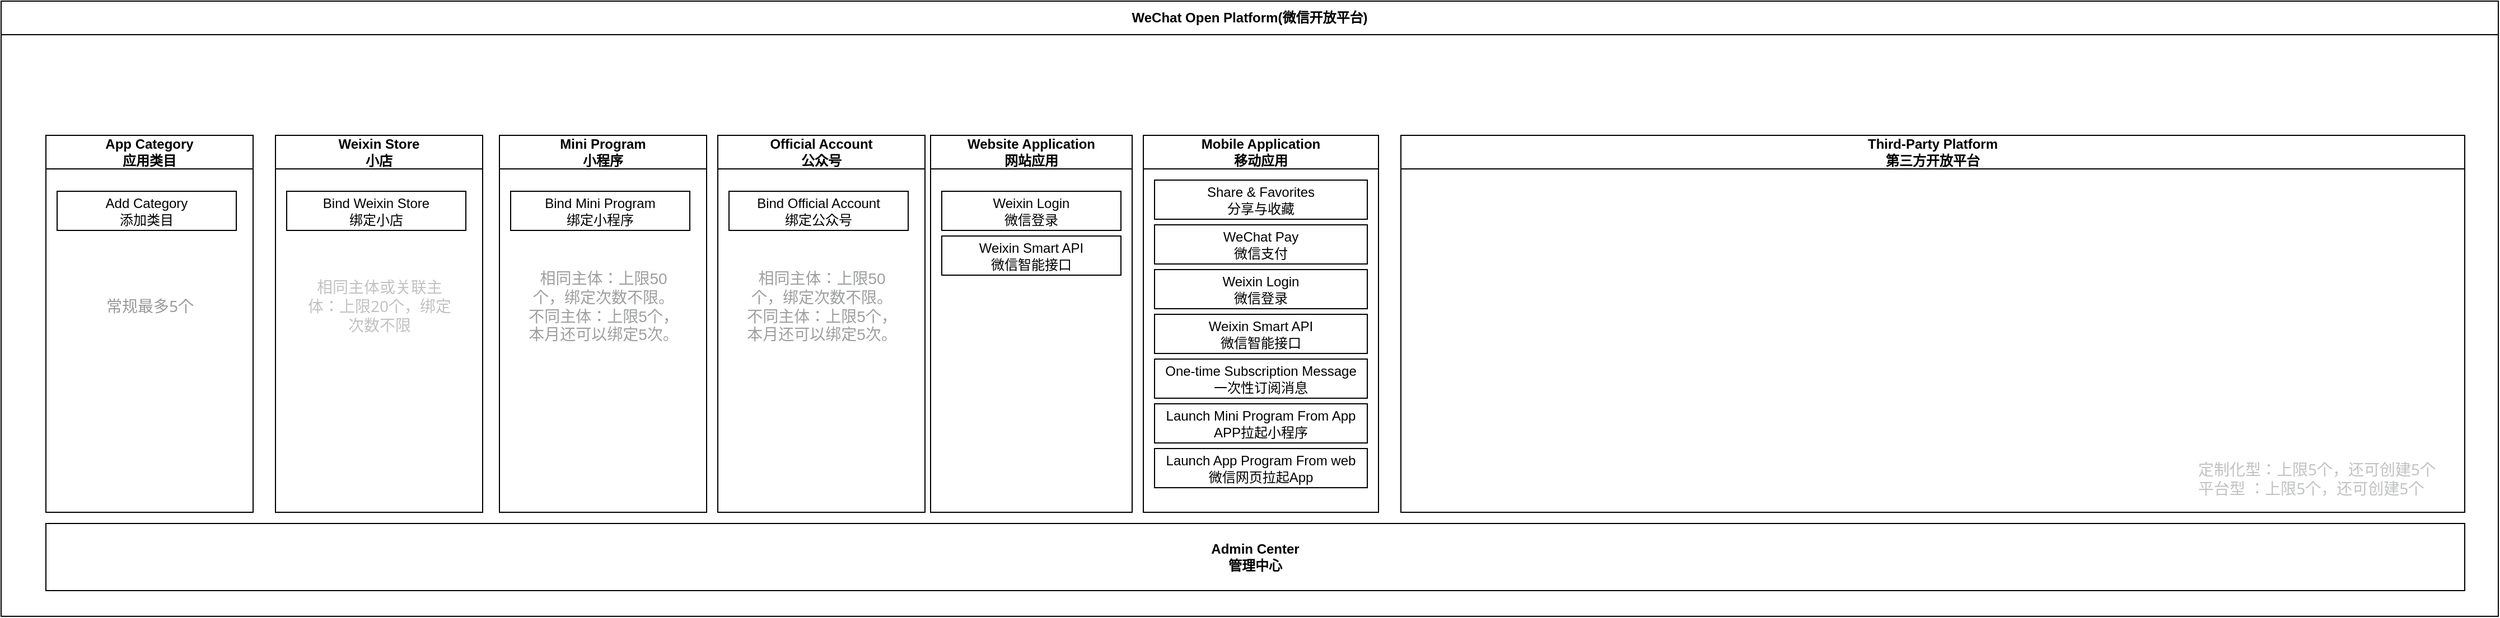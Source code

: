 <mxfile version="24.7.17">
  <diagram name="Page-1" id="6DLZNbmaYd7OtqTt1ENY">
    <mxGraphModel dx="2868" dy="1688" grid="1" gridSize="10" guides="1" tooltips="1" connect="1" arrows="1" fold="1" page="1" pageScale="1" pageWidth="850" pageHeight="1100" math="0" shadow="0">
      <root>
        <mxCell id="0" />
        <mxCell id="1" parent="0" />
        <mxCell id="woT45dPD0n1-kRW0Hlq9-2" value="WeChat Open Platform(&lt;span style=&quot;background-color: initial;&quot;&gt;微信开放平台)&lt;/span&gt;" style="swimlane;whiteSpace=wrap;html=1;startSize=30;flipH=1;" vertex="1" parent="1">
          <mxGeometry x="100" y="100" width="2230" height="550" as="geometry" />
        </mxCell>
        <mxCell id="woT45dPD0n1-kRW0Hlq9-6" value="&lt;b&gt;Admin Center&lt;/b&gt;&lt;div&gt;&lt;b&gt;管理中心&lt;/b&gt;&lt;/div&gt;" style="rounded=0;whiteSpace=wrap;html=1;" vertex="1" parent="woT45dPD0n1-kRW0Hlq9-2">
          <mxGeometry x="40" y="467" width="2160" height="60" as="geometry" />
        </mxCell>
        <mxCell id="woT45dPD0n1-kRW0Hlq9-14" value="Third-Party Platform&lt;div style=&quot;&quot;&gt;第三方开放平台&lt;/div&gt;" style="swimlane;whiteSpace=wrap;html=1;startSize=30;" vertex="1" parent="woT45dPD0n1-kRW0Hlq9-2">
          <mxGeometry x="1250" y="120" width="950" height="337" as="geometry" />
        </mxCell>
        <mxCell id="woT45dPD0n1-kRW0Hlq9-47" value="&lt;span data-v-1a1416e5=&quot;&quot; style=&quot;margin: 0px; padding: 0px; outline: 0px; color: rgb(193, 194, 195); font-family: -apple-system-font, &amp;quot;system-ui&amp;quot;, &amp;quot;Helvetica Neue&amp;quot;, &amp;quot;PingFang SC&amp;quot;, &amp;quot;Hiragino Sans GB&amp;quot;, &amp;quot;Microsoft YaHei UI&amp;quot;, &amp;quot;Microsoft YaHei&amp;quot;, Arial, sans-serif; font-size: 14px;&quot;&gt;定制化型：上限5个，还可创建5个&lt;/span&gt;&lt;br data-v-1a1416e5=&quot;&quot; style=&quot;margin: 0px; padding: 0px; outline: 0px; color: rgb(193, 194, 195); font-family: -apple-system-font, &amp;quot;system-ui&amp;quot;, &amp;quot;Helvetica Neue&amp;quot;, &amp;quot;PingFang SC&amp;quot;, &amp;quot;Hiragino Sans GB&amp;quot;, &amp;quot;Microsoft YaHei UI&amp;quot;, &amp;quot;Microsoft YaHei&amp;quot;, Arial, sans-serif; font-size: 14px;&quot;&gt;&lt;span data-v-1a1416e5=&quot;&quot; style=&quot;margin: 0px; padding: 0px; outline: 0px; color: rgb(193, 194, 195); font-family: -apple-system-font, &amp;quot;system-ui&amp;quot;, &amp;quot;Helvetica Neue&amp;quot;, &amp;quot;PingFang SC&amp;quot;, &amp;quot;Hiragino Sans GB&amp;quot;, &amp;quot;Microsoft YaHei UI&amp;quot;, &amp;quot;Microsoft YaHei&amp;quot;, Arial, sans-serif; font-size: 14px;&quot;&gt;平台型 ：上限5个，还可创建5个&lt;/span&gt;" style="text;html=1;align=left;verticalAlign=middle;whiteSpace=wrap;rounded=0;" vertex="1" parent="woT45dPD0n1-kRW0Hlq9-14">
          <mxGeometry x="710" y="284" width="230" height="46.5" as="geometry" />
        </mxCell>
        <mxCell id="woT45dPD0n1-kRW0Hlq9-15" value="Mobile Application&lt;div style=&quot;&quot;&gt;移动应用&lt;/div&gt;" style="swimlane;whiteSpace=wrap;html=1;startSize=30;" vertex="1" parent="woT45dPD0n1-kRW0Hlq9-2">
          <mxGeometry x="1020" y="120" width="210" height="337" as="geometry">
            <mxRectangle x="590" y="140" width="140" height="40" as="alternateBounds" />
          </mxGeometry>
        </mxCell>
        <mxCell id="woT45dPD0n1-kRW0Hlq9-16" value="Share &amp;amp; Favorites&lt;div&gt;分享与收藏&lt;/div&gt;" style="rounded=0;whiteSpace=wrap;html=1;flipH=1;flipV=0;" vertex="1" parent="woT45dPD0n1-kRW0Hlq9-15">
          <mxGeometry x="10" y="40" width="190" height="35" as="geometry" />
        </mxCell>
        <mxCell id="woT45dPD0n1-kRW0Hlq9-17" value="WeChat Pay&lt;div&gt;微信支付&lt;/div&gt;" style="rounded=0;whiteSpace=wrap;html=1;flipH=1;flipV=0;" vertex="1" parent="woT45dPD0n1-kRW0Hlq9-15">
          <mxGeometry x="10" y="80" width="190" height="35" as="geometry" />
        </mxCell>
        <mxCell id="woT45dPD0n1-kRW0Hlq9-18" value="Weixin Login&lt;div&gt;微信登录&lt;/div&gt;" style="rounded=0;whiteSpace=wrap;html=1;flipH=1;flipV=0;" vertex="1" parent="woT45dPD0n1-kRW0Hlq9-15">
          <mxGeometry x="10" y="120" width="190" height="35" as="geometry" />
        </mxCell>
        <mxCell id="woT45dPD0n1-kRW0Hlq9-19" value="Weixin Smart API&lt;div&gt;微信智能接口&lt;/div&gt;" style="rounded=0;whiteSpace=wrap;html=1;flipH=1;flipV=0;" vertex="1" parent="woT45dPD0n1-kRW0Hlq9-15">
          <mxGeometry x="10" y="160" width="190" height="35" as="geometry" />
        </mxCell>
        <mxCell id="woT45dPD0n1-kRW0Hlq9-21" value="One-time Subscription Message&lt;div&gt;一次性订阅消息&lt;/div&gt;" style="rounded=0;whiteSpace=wrap;html=1;flipH=1;flipV=0;" vertex="1" parent="woT45dPD0n1-kRW0Hlq9-15">
          <mxGeometry x="10" y="200" width="190" height="35" as="geometry" />
        </mxCell>
        <mxCell id="woT45dPD0n1-kRW0Hlq9-22" value="Launch Mini Program From App&lt;div&gt;APP拉起小程序&lt;/div&gt;" style="rounded=0;whiteSpace=wrap;html=1;flipH=1;flipV=0;" vertex="1" parent="woT45dPD0n1-kRW0Hlq9-15">
          <mxGeometry x="10" y="240" width="190" height="35" as="geometry" />
        </mxCell>
        <mxCell id="woT45dPD0n1-kRW0Hlq9-23" value="Launch App Program From web&lt;div&gt;微信网页拉起App&lt;/div&gt;" style="rounded=0;whiteSpace=wrap;html=1;flipH=1;flipV=0;" vertex="1" parent="woT45dPD0n1-kRW0Hlq9-15">
          <mxGeometry x="10" y="280" width="190" height="35" as="geometry" />
        </mxCell>
        <mxCell id="woT45dPD0n1-kRW0Hlq9-24" value="Website Application&lt;div style=&quot;&quot;&gt;网站应用&lt;/div&gt;" style="swimlane;whiteSpace=wrap;html=1;startSize=30;" vertex="1" parent="woT45dPD0n1-kRW0Hlq9-2">
          <mxGeometry x="830" y="120" width="180" height="337" as="geometry">
            <mxRectangle x="590" y="140" width="140" height="40" as="alternateBounds" />
          </mxGeometry>
        </mxCell>
        <mxCell id="woT45dPD0n1-kRW0Hlq9-27" value="Weixin Login&lt;div&gt;微信登录&lt;/div&gt;" style="rounded=0;whiteSpace=wrap;html=1;flipH=1;flipV=0;" vertex="1" parent="woT45dPD0n1-kRW0Hlq9-24">
          <mxGeometry x="10" y="50" width="160" height="35" as="geometry" />
        </mxCell>
        <mxCell id="woT45dPD0n1-kRW0Hlq9-32" value="Weixin Smart API&lt;div&gt;微信智能接口&lt;/div&gt;" style="rounded=0;whiteSpace=wrap;html=1;flipH=1;flipV=0;" vertex="1" parent="woT45dPD0n1-kRW0Hlq9-24">
          <mxGeometry x="10" y="90" width="160" height="35" as="geometry" />
        </mxCell>
        <mxCell id="woT45dPD0n1-kRW0Hlq9-33" value="Official Account&lt;div style=&quot;&quot;&gt;公众号&lt;/div&gt;" style="swimlane;whiteSpace=wrap;html=1;startSize=30;" vertex="1" parent="woT45dPD0n1-kRW0Hlq9-2">
          <mxGeometry x="640" y="120" width="185" height="337" as="geometry">
            <mxRectangle x="590" y="140" width="140" height="40" as="alternateBounds" />
          </mxGeometry>
        </mxCell>
        <mxCell id="woT45dPD0n1-kRW0Hlq9-34" value="Bind Official Account&lt;div&gt;绑定公众号&lt;/div&gt;" style="rounded=0;whiteSpace=wrap;html=1;flipH=1;flipV=0;" vertex="1" parent="woT45dPD0n1-kRW0Hlq9-33">
          <mxGeometry x="10" y="50" width="160" height="35" as="geometry" />
        </mxCell>
        <mxCell id="woT45dPD0n1-kRW0Hlq9-37" value="&lt;span style=&quot;color: rgb(158, 159, 159); font-family: &amp;quot;Hiragino Sans GB&amp;quot;, &amp;quot;Microsoft YaHei&amp;quot;, 黑体, Helvetica, Arial, Tahoma, sans-serif; font-size: 14px; text-align: start; background-color: rgb(255, 255, 255);&quot;&gt;相同主体：上限50个，绑定次数不限。&lt;/span&gt;&lt;br style=&quot;color: rgb(158, 159, 159); font-family: &amp;quot;Hiragino Sans GB&amp;quot;, &amp;quot;Microsoft YaHei&amp;quot;, 黑体, Helvetica, Arial, Tahoma, sans-serif; font-size: 14px; text-align: start; background-color: rgb(255, 255, 255);&quot;&gt;&lt;span style=&quot;color: rgb(158, 159, 159); font-family: &amp;quot;Hiragino Sans GB&amp;quot;, &amp;quot;Microsoft YaHei&amp;quot;, 黑体, Helvetica, Arial, Tahoma, sans-serif; font-size: 14px; text-align: start; background-color: rgb(255, 255, 255);&quot;&gt;不同主体：上限5个，本月还可以绑定5次。&lt;/span&gt;" style="text;html=1;align=center;verticalAlign=middle;whiteSpace=wrap;rounded=0;" vertex="1" parent="woT45dPD0n1-kRW0Hlq9-33">
          <mxGeometry x="23.75" y="120" width="137.5" height="66.5" as="geometry" />
        </mxCell>
        <mxCell id="woT45dPD0n1-kRW0Hlq9-38" value="Mini Program&lt;div style=&quot;&quot;&gt;小程序&lt;/div&gt;" style="swimlane;whiteSpace=wrap;html=1;startSize=30;" vertex="1" parent="woT45dPD0n1-kRW0Hlq9-2">
          <mxGeometry x="445" y="120" width="185" height="337" as="geometry">
            <mxRectangle x="590" y="140" width="140" height="40" as="alternateBounds" />
          </mxGeometry>
        </mxCell>
        <mxCell id="woT45dPD0n1-kRW0Hlq9-39" value="Bind Mini Program&lt;div&gt;绑定小程序&lt;/div&gt;" style="rounded=0;whiteSpace=wrap;html=1;flipH=1;flipV=0;" vertex="1" parent="woT45dPD0n1-kRW0Hlq9-38">
          <mxGeometry x="10" y="50" width="160" height="35" as="geometry" />
        </mxCell>
        <mxCell id="woT45dPD0n1-kRW0Hlq9-40" value="&lt;span style=&quot;color: rgb(158, 159, 159); font-family: &amp;quot;Hiragino Sans GB&amp;quot;, &amp;quot;Microsoft YaHei&amp;quot;, 黑体, Helvetica, Arial, Tahoma, sans-serif; font-size: 14px; text-align: start; background-color: rgb(255, 255, 255);&quot;&gt;相同主体：上限50个，绑定次数不限。&lt;/span&gt;&lt;br style=&quot;color: rgb(158, 159, 159); font-family: &amp;quot;Hiragino Sans GB&amp;quot;, &amp;quot;Microsoft YaHei&amp;quot;, 黑体, Helvetica, Arial, Tahoma, sans-serif; font-size: 14px; text-align: start; background-color: rgb(255, 255, 255);&quot;&gt;&lt;span style=&quot;color: rgb(158, 159, 159); font-family: &amp;quot;Hiragino Sans GB&amp;quot;, &amp;quot;Microsoft YaHei&amp;quot;, 黑体, Helvetica, Arial, Tahoma, sans-serif; font-size: 14px; text-align: start; background-color: rgb(255, 255, 255);&quot;&gt;不同主体：上限5个，本月还可以绑定5次。&lt;/span&gt;" style="text;html=1;align=center;verticalAlign=middle;whiteSpace=wrap;rounded=0;" vertex="1" parent="woT45dPD0n1-kRW0Hlq9-38">
          <mxGeometry x="23.75" y="120" width="137.5" height="66.5" as="geometry" />
        </mxCell>
        <mxCell id="woT45dPD0n1-kRW0Hlq9-41" value="Weixin Store&lt;div style=&quot;&quot;&gt;小店&lt;/div&gt;" style="swimlane;whiteSpace=wrap;html=1;startSize=30;" vertex="1" parent="woT45dPD0n1-kRW0Hlq9-2">
          <mxGeometry x="245" y="120" width="185" height="337" as="geometry">
            <mxRectangle x="590" y="140" width="140" height="40" as="alternateBounds" />
          </mxGeometry>
        </mxCell>
        <mxCell id="woT45dPD0n1-kRW0Hlq9-42" value="Bind Weixin Store&lt;div&gt;绑定小店&lt;/div&gt;" style="rounded=0;whiteSpace=wrap;html=1;flipH=1;flipV=0;" vertex="1" parent="woT45dPD0n1-kRW0Hlq9-41">
          <mxGeometry x="10" y="50" width="160" height="35" as="geometry" />
        </mxCell>
        <mxCell id="woT45dPD0n1-kRW0Hlq9-43" value="&lt;span style=&quot;color: rgb(193, 194, 195); font-family: -apple-system-font, &amp;quot;system-ui&amp;quot;, &amp;quot;Helvetica Neue&amp;quot;, &amp;quot;PingFang SC&amp;quot;, &amp;quot;Hiragino Sans GB&amp;quot;, &amp;quot;Microsoft YaHei UI&amp;quot;, &amp;quot;Microsoft YaHei&amp;quot;, Arial, sans-serif; font-size: 14px; text-align: start; background-color: rgb(255, 255, 255);&quot;&gt;相同主体或关联主体：上限20个，绑定次数不限&lt;/span&gt;" style="text;html=1;align=center;verticalAlign=middle;whiteSpace=wrap;rounded=0;" vertex="1" parent="woT45dPD0n1-kRW0Hlq9-41">
          <mxGeometry x="23.75" y="120" width="137.5" height="66.5" as="geometry" />
        </mxCell>
        <mxCell id="woT45dPD0n1-kRW0Hlq9-44" value="App Category&lt;div style=&quot;&quot;&gt;应用类目&lt;/div&gt;" style="swimlane;whiteSpace=wrap;html=1;startSize=30;" vertex="1" parent="woT45dPD0n1-kRW0Hlq9-2">
          <mxGeometry x="40" y="120" width="185" height="337" as="geometry">
            <mxRectangle x="590" y="140" width="140" height="40" as="alternateBounds" />
          </mxGeometry>
        </mxCell>
        <mxCell id="woT45dPD0n1-kRW0Hlq9-45" value="Add Category&lt;div&gt;添加类目&lt;/div&gt;" style="rounded=0;whiteSpace=wrap;html=1;flipH=1;flipV=0;" vertex="1" parent="woT45dPD0n1-kRW0Hlq9-44">
          <mxGeometry x="10" y="50" width="160" height="35" as="geometry" />
        </mxCell>
        <mxCell id="woT45dPD0n1-kRW0Hlq9-46" value="&lt;span style=&quot;color: rgb(154, 154, 154); font-family: -apple-system-font, &amp;quot;system-ui&amp;quot;, &amp;quot;Helvetica Neue&amp;quot;, &amp;quot;PingFang SC&amp;quot;, &amp;quot;Hiragino Sans GB&amp;quot;, &amp;quot;Microsoft YaHei UI&amp;quot;, &amp;quot;Microsoft YaHei&amp;quot;, Arial, sans-serif; font-size: 14px; text-align: start; background-color: rgb(255, 255, 255);&quot;&gt;常规最多5个&lt;/span&gt;" style="text;html=1;align=center;verticalAlign=middle;whiteSpace=wrap;rounded=0;" vertex="1" parent="woT45dPD0n1-kRW0Hlq9-44">
          <mxGeometry x="23.75" y="120" width="137.5" height="66.5" as="geometry" />
        </mxCell>
      </root>
    </mxGraphModel>
  </diagram>
</mxfile>
